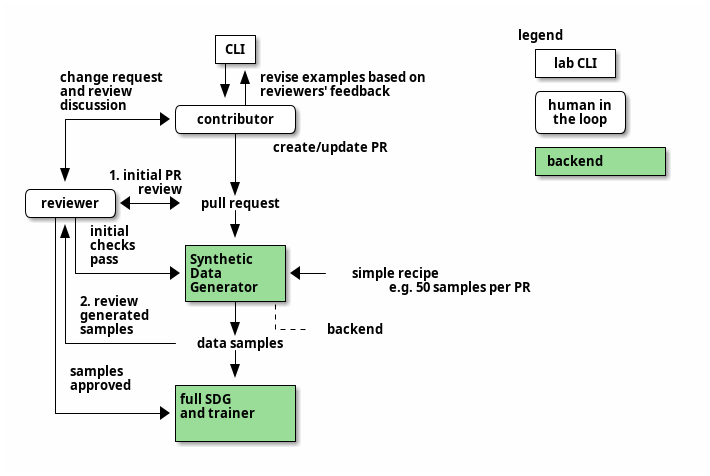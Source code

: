 @startditaa
                   +---+                         legend          
                   |CLI|                           +-------+     
                   ++--+                           |lab CLI|     
    change request  | ^ revise examples based on   +-------+     
    and review      v | reviewers' feedback        /--------\    
    discussion /------+----\                       |human in|    
    +--------->|contributor|                       |the loop|    
    |          \-----+-----/                       \--------/    
    |                | create/update PR            +------------+
    |                |                             |backend cGRE|
    v 1. initial PR  |                             +------------+
/--------\ review    v                                           
|reviewer|<---->pull request                                     
\--+-+---/           |                                           
   |^| initial       v                                           
   ||| checks   +---------+                                      
   ||| pass     |Synthetic|                                      
   ||+--------->|Data cGRE|<---simple recipe           
   ||           |Generator|      e.g. 50 samples per PR
   || 2. review +----+---++                                      
   || generated      |   :                                       
   || samples        v   +-=- backend                            
   |+-----------data samples                                     
   |                 |                                           
   | samples         v                                           
   | approved  +-----------+                                       
   |           |full SDG   |                                       
   +---------->|and trainer|                                       
               |       cGRE|
               +-----------+                                       
@endditaa